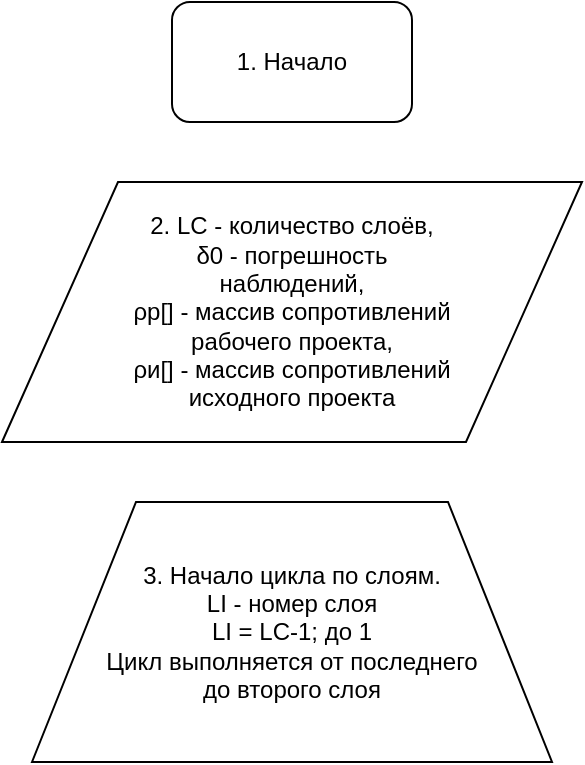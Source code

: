 <mxfile version="12.7.2" type="github">
  <diagram id="MYcP-UznbaHqbxDd1EnT" name="Page-1">
    <mxGraphModel dx="782" dy="520" grid="1" gridSize="10" guides="1" tooltips="1" connect="1" arrows="1" fold="1" page="1" pageScale="1" pageWidth="827" pageHeight="1169" math="0" shadow="0">
      <root>
        <mxCell id="0" />
        <mxCell id="1" parent="0" />
        <mxCell id="Fly2vRC0832emMeXLDEC-1" value="1. Начало" style="rounded=1;whiteSpace=wrap;html=1;" vertex="1" parent="1">
          <mxGeometry x="250" y="40" width="120" height="60" as="geometry" />
        </mxCell>
        <mxCell id="Fly2vRC0832emMeXLDEC-3" value="&lt;div&gt;2. LC - количество слоёв,&lt;/div&gt;&lt;div&gt;δ0 - погрешность&lt;/div&gt;&lt;div&gt;наблюдений,&lt;/div&gt;&lt;div&gt;ρр[] - массив сопротивлений&lt;/div&gt;&lt;div&gt;рабочего проекта,&lt;/div&gt;&lt;div&gt;ρи[] - массив сопротивлений&lt;/div&gt;&lt;div&gt;исходного проекта&lt;/div&gt;" style="shape=parallelogram;perimeter=parallelogramPerimeter;whiteSpace=wrap;html=1;" vertex="1" parent="1">
          <mxGeometry x="165" y="130" width="290" height="130" as="geometry" />
        </mxCell>
        <mxCell id="Fly2vRC0832emMeXLDEC-4" value="&lt;div&gt;3. Начало цикла по слоям.&lt;/div&gt;&lt;div&gt;LI - номер слоя&lt;/div&gt;&lt;div&gt;LI = LC-1; до 1&lt;/div&gt;&lt;div&gt;Цикл выполняется от последнего&lt;/div&gt;&lt;div&gt;до второго слоя&lt;/div&gt;" style="shape=trapezoid;perimeter=trapezoidPerimeter;whiteSpace=wrap;html=1;" vertex="1" parent="1">
          <mxGeometry x="180" y="290" width="260" height="130" as="geometry" />
        </mxCell>
      </root>
    </mxGraphModel>
  </diagram>
</mxfile>

